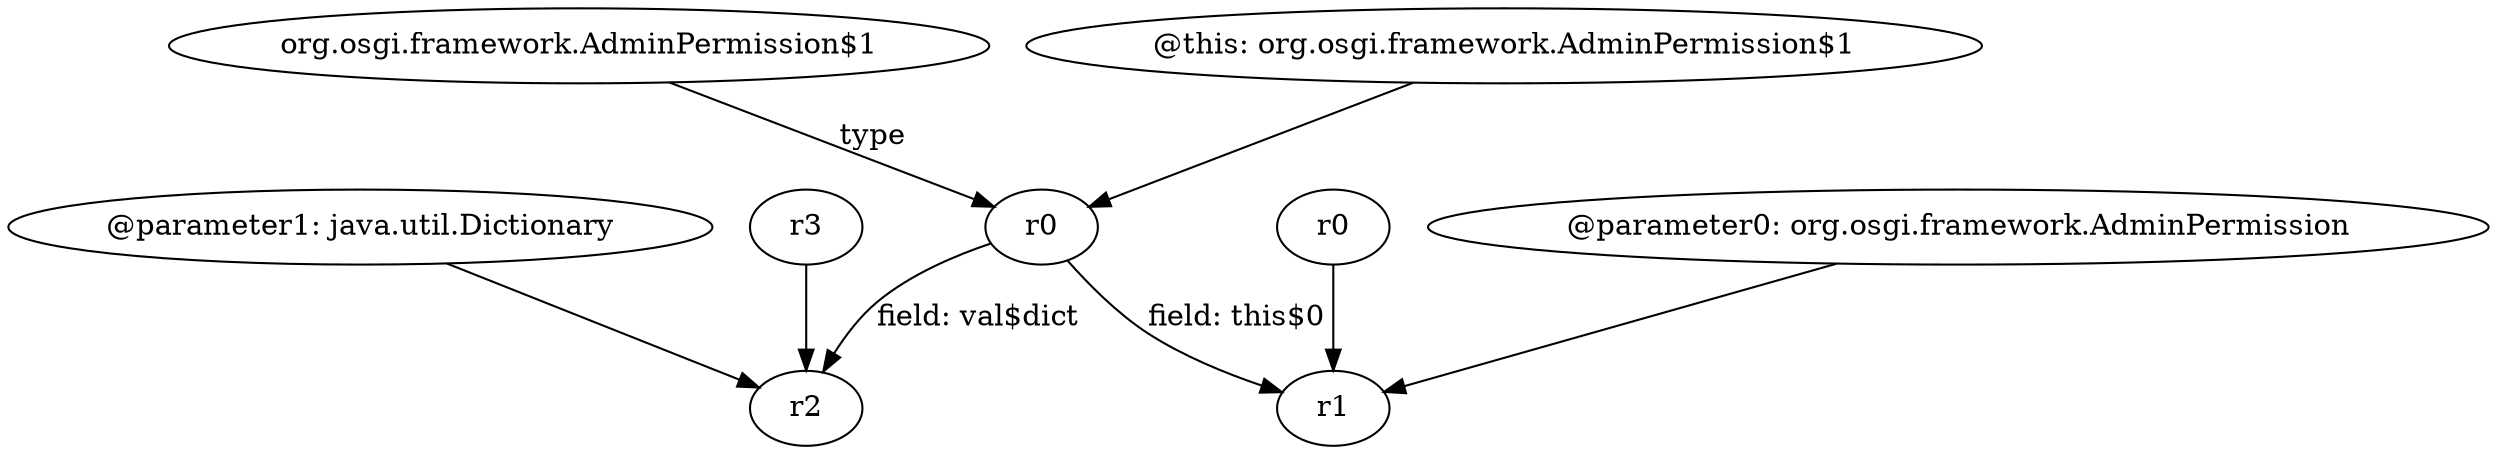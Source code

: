 digraph g {
0[label="r0"]
1[label="r1"]
0->1[label=""]
2[label="org.osgi.framework.AdminPermission$1"]
3[label="r0"]
2->3[label="type"]
4[label="r2"]
3->4[label="field: val$dict"]
5[label="@parameter1: java.util.Dictionary"]
5->4[label=""]
6[label="@parameter0: org.osgi.framework.AdminPermission"]
6->1[label=""]
7[label="r3"]
7->4[label=""]
8[label="@this: org.osgi.framework.AdminPermission$1"]
8->3[label=""]
3->1[label="field: this$0"]
}